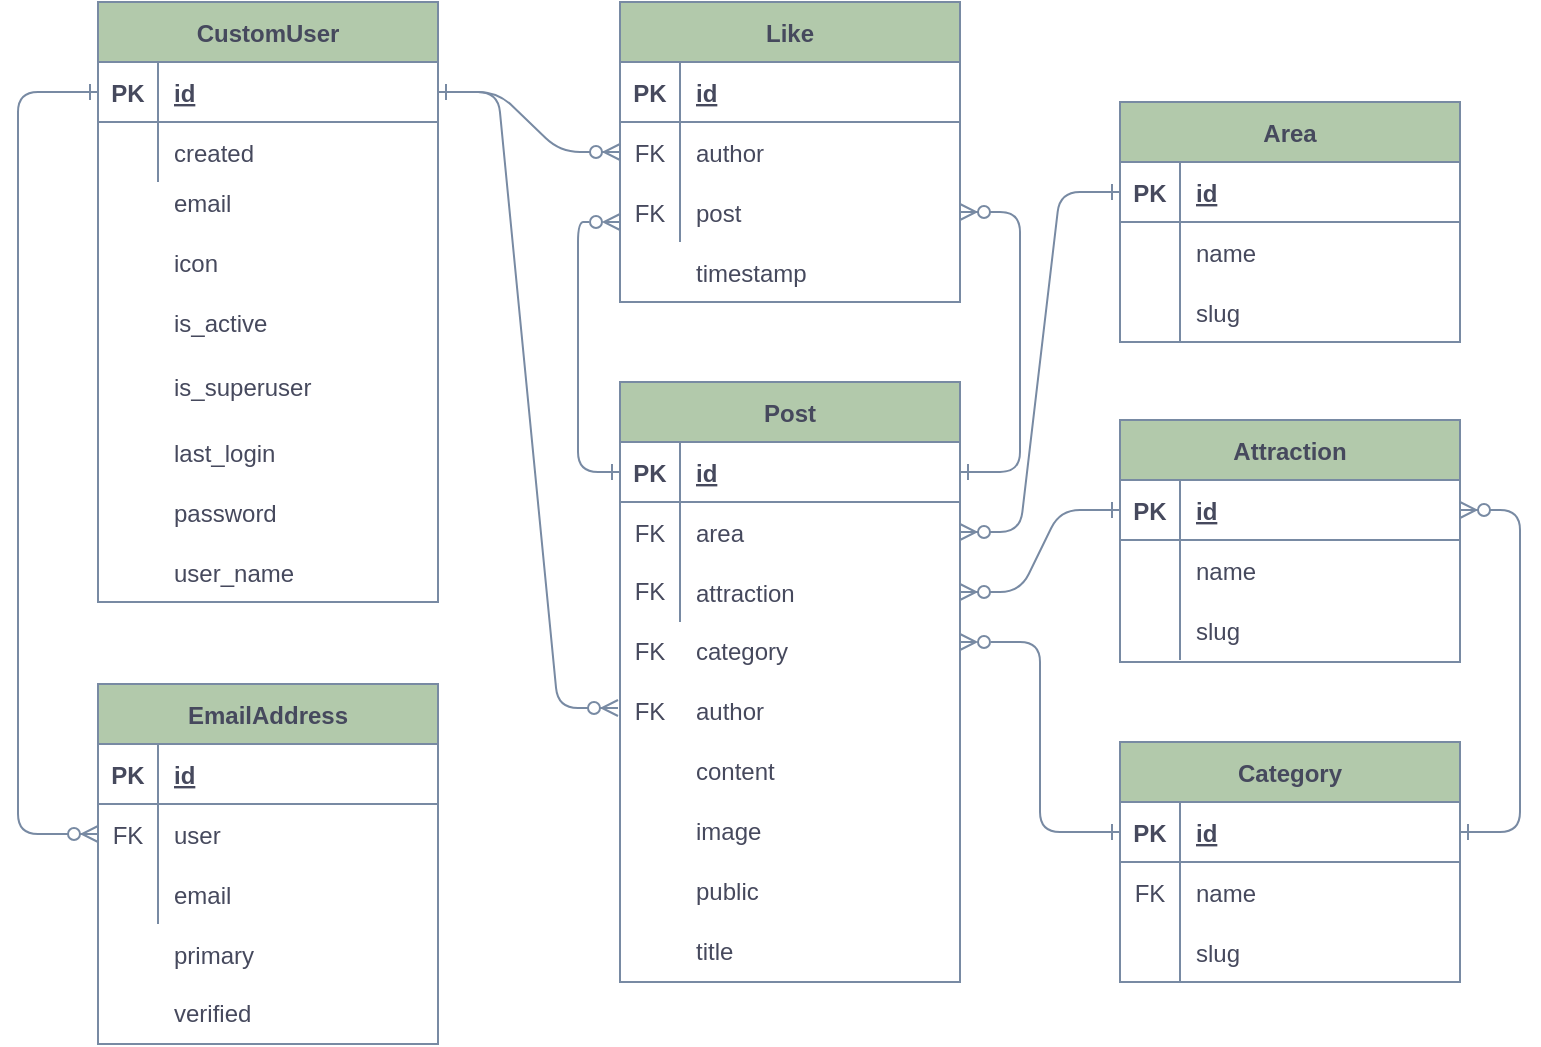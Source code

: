 <mxfile version="15.3.1" type="device"><diagram id="R2lEEEUBdFMjLlhIrx00" name="Page-1"><mxGraphModel dx="1426" dy="717" grid="1" gridSize="10" guides="1" tooltips="1" connect="1" arrows="1" fold="1" page="1" pageScale="1" pageWidth="850" pageHeight="1100" math="0" shadow="0" extFonts="Permanent Marker^https://fonts.googleapis.com/css?family=Permanent+Marker"><root><mxCell id="0"/><mxCell id="1" parent="0"/><mxCell id="C-vyLk0tnHw3VtMMgP7b-1" value="" style="edgeStyle=entityRelationEdgeStyle;endArrow=ERzeroToMany;startArrow=ERone;endFill=1;startFill=0;exitX=1;exitY=0.5;exitDx=0;exitDy=0;strokeColor=#788AA3;fontColor=#46495D;" parent="1" source="C-vyLk0tnHw3VtMMgP7b-24" target="C-vyLk0tnHw3VtMMgP7b-6" edge="1"><mxGeometry width="100" height="100" relative="1" as="geometry"><mxPoint x="300" y="720" as="sourcePoint"/><mxPoint x="400" y="620" as="targetPoint"/></mxGeometry></mxCell><mxCell id="C-vyLk0tnHw3VtMMgP7b-12" value="" style="edgeStyle=entityRelationEdgeStyle;endArrow=ERzeroToMany;startArrow=ERone;endFill=1;startFill=0;exitX=1;exitY=0.5;exitDx=0;exitDy=0;strokeColor=#788AA3;fontColor=#46495D;" parent="1" source="C-vyLk0tnHw3VtMMgP7b-14" target="C-vyLk0tnHw3VtMMgP7b-9" edge="1"><mxGeometry width="100" height="100" relative="1" as="geometry"><mxPoint x="511" y="470" as="sourcePoint"/><mxPoint x="351" y="205" as="targetPoint"/></mxGeometry></mxCell><mxCell id="C-vyLk0tnHw3VtMMgP7b-2" value="Like" style="shape=table;startSize=30;container=1;collapsible=1;childLayout=tableLayout;fixedRows=1;rowLines=0;fontStyle=1;align=center;resizeLast=1;fillColor=#B2C9AB;strokeColor=#788AA3;fontColor=#46495D;" parent="1" vertex="1"><mxGeometry x="341" y="120" width="170" height="150" as="geometry"/></mxCell><mxCell id="C-vyLk0tnHw3VtMMgP7b-3" value="" style="shape=partialRectangle;collapsible=0;dropTarget=0;pointerEvents=0;fillColor=none;points=[[0,0.5],[1,0.5]];portConstraint=eastwest;top=0;left=0;right=0;bottom=1;strokeColor=#788AA3;fontColor=#46495D;" parent="C-vyLk0tnHw3VtMMgP7b-2" vertex="1"><mxGeometry y="30" width="170" height="30" as="geometry"/></mxCell><mxCell id="C-vyLk0tnHw3VtMMgP7b-4" value="PK" style="shape=partialRectangle;overflow=hidden;connectable=0;fillColor=none;top=0;left=0;bottom=0;right=0;fontStyle=1;strokeColor=#788AA3;fontColor=#46495D;" parent="C-vyLk0tnHw3VtMMgP7b-3" vertex="1"><mxGeometry width="30" height="30" as="geometry"><mxRectangle width="30" height="30" as="alternateBounds"/></mxGeometry></mxCell><mxCell id="C-vyLk0tnHw3VtMMgP7b-5" value="id" style="shape=partialRectangle;overflow=hidden;connectable=0;fillColor=none;top=0;left=0;bottom=0;right=0;align=left;spacingLeft=6;fontStyle=5;strokeColor=#788AA3;fontColor=#46495D;" parent="C-vyLk0tnHw3VtMMgP7b-3" vertex="1"><mxGeometry x="30" width="140" height="30" as="geometry"><mxRectangle width="140" height="30" as="alternateBounds"/></mxGeometry></mxCell><mxCell id="C-vyLk0tnHw3VtMMgP7b-6" value="" style="shape=partialRectangle;collapsible=0;dropTarget=0;pointerEvents=0;fillColor=none;points=[[0,0.5],[1,0.5]];portConstraint=eastwest;top=0;left=0;right=0;bottom=0;strokeColor=#788AA3;fontColor=#46495D;" parent="C-vyLk0tnHw3VtMMgP7b-2" vertex="1"><mxGeometry y="60" width="170" height="30" as="geometry"/></mxCell><mxCell id="C-vyLk0tnHw3VtMMgP7b-7" value="FK" style="shape=partialRectangle;overflow=hidden;connectable=0;fillColor=none;top=0;left=0;bottom=0;right=0;strokeColor=#788AA3;fontColor=#46495D;" parent="C-vyLk0tnHw3VtMMgP7b-6" vertex="1"><mxGeometry width="30" height="30" as="geometry"><mxRectangle width="30" height="30" as="alternateBounds"/></mxGeometry></mxCell><mxCell id="C-vyLk0tnHw3VtMMgP7b-8" value="author" style="shape=partialRectangle;overflow=hidden;connectable=0;fillColor=none;top=0;left=0;bottom=0;right=0;align=left;spacingLeft=6;strokeColor=#788AA3;fontColor=#46495D;" parent="C-vyLk0tnHw3VtMMgP7b-6" vertex="1"><mxGeometry x="30" width="140" height="30" as="geometry"><mxRectangle width="140" height="30" as="alternateBounds"/></mxGeometry></mxCell><mxCell id="C-vyLk0tnHw3VtMMgP7b-9" value="" style="shape=partialRectangle;collapsible=0;dropTarget=0;pointerEvents=0;fillColor=none;points=[[0,0.5],[1,0.5]];portConstraint=eastwest;top=0;left=0;right=0;bottom=0;strokeColor=#788AA3;fontColor=#46495D;" parent="C-vyLk0tnHw3VtMMgP7b-2" vertex="1"><mxGeometry y="90" width="170" height="30" as="geometry"/></mxCell><mxCell id="C-vyLk0tnHw3VtMMgP7b-10" value="" style="shape=partialRectangle;overflow=hidden;connectable=0;fillColor=none;top=0;left=0;bottom=0;right=0;strokeColor=#788AA3;fontColor=#46495D;" parent="C-vyLk0tnHw3VtMMgP7b-9" vertex="1"><mxGeometry width="30" height="30" as="geometry"><mxRectangle width="30" height="30" as="alternateBounds"/></mxGeometry></mxCell><mxCell id="C-vyLk0tnHw3VtMMgP7b-11" value="post" style="shape=partialRectangle;overflow=hidden;connectable=0;fillColor=none;top=0;left=0;bottom=0;right=0;align=left;spacingLeft=6;strokeColor=#788AA3;fontColor=#46495D;" parent="C-vyLk0tnHw3VtMMgP7b-9" vertex="1"><mxGeometry x="30" width="140" height="30" as="geometry"><mxRectangle width="140" height="30" as="alternateBounds"/></mxGeometry></mxCell><mxCell id="C-vyLk0tnHw3VtMMgP7b-13" value="Post" style="shape=table;startSize=30;container=1;collapsible=1;childLayout=tableLayout;fixedRows=1;rowLines=0;fontStyle=1;align=center;resizeLast=1;fillColor=#B2C9AB;strokeColor=#788AA3;fontColor=#46495D;" parent="1" vertex="1"><mxGeometry x="341" y="310" width="170" height="300" as="geometry"/></mxCell><mxCell id="C-vyLk0tnHw3VtMMgP7b-14" value="" style="shape=partialRectangle;collapsible=0;dropTarget=0;pointerEvents=0;fillColor=none;points=[[0,0.5],[1,0.5]];portConstraint=eastwest;top=0;left=0;right=0;bottom=1;strokeColor=#788AA3;fontColor=#46495D;" parent="C-vyLk0tnHw3VtMMgP7b-13" vertex="1"><mxGeometry y="30" width="170" height="30" as="geometry"/></mxCell><mxCell id="C-vyLk0tnHw3VtMMgP7b-15" value="PK" style="shape=partialRectangle;overflow=hidden;connectable=0;fillColor=none;top=0;left=0;bottom=0;right=0;fontStyle=1;strokeColor=#788AA3;fontColor=#46495D;" parent="C-vyLk0tnHw3VtMMgP7b-14" vertex="1"><mxGeometry width="30" height="30" as="geometry"><mxRectangle width="30" height="30" as="alternateBounds"/></mxGeometry></mxCell><mxCell id="C-vyLk0tnHw3VtMMgP7b-16" value="id" style="shape=partialRectangle;overflow=hidden;connectable=0;fillColor=none;top=0;left=0;bottom=0;right=0;align=left;spacingLeft=6;fontStyle=5;strokeColor=#788AA3;fontColor=#46495D;" parent="C-vyLk0tnHw3VtMMgP7b-14" vertex="1"><mxGeometry x="30" width="140" height="30" as="geometry"><mxRectangle width="140" height="30" as="alternateBounds"/></mxGeometry></mxCell><mxCell id="C-vyLk0tnHw3VtMMgP7b-17" value="" style="shape=partialRectangle;collapsible=0;dropTarget=0;pointerEvents=0;fillColor=none;points=[[0,0.5],[1,0.5]];portConstraint=eastwest;top=0;left=0;right=0;bottom=0;strokeColor=#788AA3;fontColor=#46495D;" parent="C-vyLk0tnHw3VtMMgP7b-13" vertex="1"><mxGeometry y="60" width="170" height="30" as="geometry"/></mxCell><mxCell id="C-vyLk0tnHw3VtMMgP7b-18" value="FK" style="shape=partialRectangle;overflow=hidden;connectable=0;fillColor=none;top=0;left=0;bottom=0;right=0;strokeColor=#788AA3;fontColor=#46495D;" parent="C-vyLk0tnHw3VtMMgP7b-17" vertex="1"><mxGeometry width="30" height="30" as="geometry"><mxRectangle width="30" height="30" as="alternateBounds"/></mxGeometry></mxCell><mxCell id="C-vyLk0tnHw3VtMMgP7b-19" value="area" style="shape=partialRectangle;overflow=hidden;connectable=0;fillColor=none;top=0;left=0;bottom=0;right=0;align=left;spacingLeft=6;strokeColor=#788AA3;fontColor=#46495D;" parent="C-vyLk0tnHw3VtMMgP7b-17" vertex="1"><mxGeometry x="30" width="140" height="30" as="geometry"><mxRectangle width="140" height="30" as="alternateBounds"/></mxGeometry></mxCell><mxCell id="C-vyLk0tnHw3VtMMgP7b-20" value="" style="shape=partialRectangle;collapsible=0;dropTarget=0;pointerEvents=0;fillColor=none;points=[[0,0.5],[1,0.5]];portConstraint=eastwest;top=0;left=0;right=0;bottom=0;strokeColor=#788AA3;fontColor=#46495D;" parent="C-vyLk0tnHw3VtMMgP7b-13" vertex="1"><mxGeometry y="90" width="170" height="30" as="geometry"/></mxCell><mxCell id="C-vyLk0tnHw3VtMMgP7b-21" value="" style="shape=partialRectangle;overflow=hidden;connectable=0;fillColor=none;top=0;left=0;bottom=0;right=0;strokeColor=#788AA3;fontColor=#46495D;" parent="C-vyLk0tnHw3VtMMgP7b-20" vertex="1"><mxGeometry width="30" height="30" as="geometry"><mxRectangle width="30" height="30" as="alternateBounds"/></mxGeometry></mxCell><mxCell id="C-vyLk0tnHw3VtMMgP7b-22" value="attraction" style="shape=partialRectangle;overflow=hidden;connectable=0;fillColor=none;top=0;left=0;bottom=0;right=0;align=left;spacingLeft=6;shadow=1;strokeColor=#788AA3;fontColor=#46495D;" parent="C-vyLk0tnHw3VtMMgP7b-20" vertex="1"><mxGeometry x="30" width="140" height="30" as="geometry"><mxRectangle width="140" height="30" as="alternateBounds"/></mxGeometry></mxCell><mxCell id="C-vyLk0tnHw3VtMMgP7b-23" value="CustomUser" style="shape=table;startSize=30;container=1;collapsible=1;childLayout=tableLayout;fixedRows=1;rowLines=0;fontStyle=1;align=center;resizeLast=1;fillColor=#B2C9AB;strokeColor=#788AA3;fontColor=#46495D;" parent="1" vertex="1"><mxGeometry x="80" y="120" width="170" height="300" as="geometry"/></mxCell><mxCell id="C-vyLk0tnHw3VtMMgP7b-24" value="" style="shape=partialRectangle;collapsible=0;dropTarget=0;pointerEvents=0;fillColor=none;points=[[0,0.5],[1,0.5]];portConstraint=eastwest;top=0;left=0;right=0;bottom=1;strokeColor=#788AA3;fontColor=#46495D;" parent="C-vyLk0tnHw3VtMMgP7b-23" vertex="1"><mxGeometry y="30" width="170" height="30" as="geometry"/></mxCell><mxCell id="C-vyLk0tnHw3VtMMgP7b-25" value="PK" style="shape=partialRectangle;overflow=hidden;connectable=0;fillColor=none;top=0;left=0;bottom=0;right=0;fontStyle=1;strokeColor=#788AA3;fontColor=#46495D;" parent="C-vyLk0tnHw3VtMMgP7b-24" vertex="1"><mxGeometry width="30" height="30" as="geometry"><mxRectangle width="30" height="30" as="alternateBounds"/></mxGeometry></mxCell><mxCell id="C-vyLk0tnHw3VtMMgP7b-26" value="id" style="shape=partialRectangle;overflow=hidden;connectable=0;fillColor=none;top=0;left=0;bottom=0;right=0;align=left;spacingLeft=6;fontStyle=5;strokeColor=#788AA3;fontColor=#46495D;" parent="C-vyLk0tnHw3VtMMgP7b-24" vertex="1"><mxGeometry x="30" width="140" height="30" as="geometry"><mxRectangle width="140" height="30" as="alternateBounds"/></mxGeometry></mxCell><mxCell id="C-vyLk0tnHw3VtMMgP7b-27" value="" style="shape=partialRectangle;collapsible=0;dropTarget=0;pointerEvents=0;fillColor=none;points=[[0,0.5],[1,0.5]];portConstraint=eastwest;top=0;left=0;right=0;bottom=0;strokeColor=#788AA3;fontColor=#46495D;" parent="C-vyLk0tnHw3VtMMgP7b-23" vertex="1"><mxGeometry y="60" width="170" height="30" as="geometry"/></mxCell><mxCell id="C-vyLk0tnHw3VtMMgP7b-28" value="" style="shape=partialRectangle;overflow=hidden;connectable=0;fillColor=none;top=0;left=0;bottom=0;right=0;strokeColor=#788AA3;fontColor=#46495D;" parent="C-vyLk0tnHw3VtMMgP7b-27" vertex="1"><mxGeometry width="30" height="30" as="geometry"><mxRectangle width="30" height="30" as="alternateBounds"/></mxGeometry></mxCell><mxCell id="C-vyLk0tnHw3VtMMgP7b-29" value="created" style="shape=partialRectangle;overflow=hidden;connectable=0;fillColor=none;top=0;left=0;bottom=0;right=0;align=left;spacingLeft=6;strokeColor=#788AA3;fontColor=#46495D;" parent="C-vyLk0tnHw3VtMMgP7b-27" vertex="1"><mxGeometry x="30" width="140" height="30" as="geometry"><mxRectangle width="140" height="30" as="alternateBounds"/></mxGeometry></mxCell><mxCell id="5SbqffN7BjG2c8oeUXk3-1" value="email" style="shape=partialRectangle;overflow=hidden;connectable=0;fillColor=none;top=0;left=0;bottom=0;right=0;align=left;spacingLeft=6;strokeColor=#788AA3;fontColor=#46495D;" vertex="1" parent="1"><mxGeometry x="110" y="205" width="120" height="30" as="geometry"><mxRectangle width="220" height="30" as="alternateBounds"/></mxGeometry></mxCell><mxCell id="5SbqffN7BjG2c8oeUXk3-2" value="icon" style="shape=partialRectangle;overflow=hidden;connectable=0;fillColor=none;top=0;left=0;bottom=0;right=0;align=left;spacingLeft=6;strokeColor=#788AA3;fontColor=#46495D;" vertex="1" parent="1"><mxGeometry x="110" y="235" width="120" height="30" as="geometry"><mxRectangle width="220" height="30" as="alternateBounds"/></mxGeometry></mxCell><mxCell id="5SbqffN7BjG2c8oeUXk3-3" value="is_active" style="shape=partialRectangle;overflow=hidden;connectable=0;fillColor=none;top=0;left=0;bottom=0;right=0;align=left;spacingLeft=6;strokeColor=#788AA3;fontColor=#46495D;" vertex="1" parent="1"><mxGeometry x="110" y="265" width="130" height="30" as="geometry"><mxRectangle width="220" height="30" as="alternateBounds"/></mxGeometry></mxCell><mxCell id="5SbqffN7BjG2c8oeUXk3-4" value="is_superuser" style="shape=partialRectangle;overflow=hidden;connectable=0;fillColor=none;top=0;left=0;bottom=0;right=0;align=left;spacingLeft=6;strokeColor=#788AA3;fontColor=#46495D;" vertex="1" parent="1"><mxGeometry x="110" y="297" width="130" height="30" as="geometry"><mxRectangle width="220" height="30" as="alternateBounds"/></mxGeometry></mxCell><mxCell id="5SbqffN7BjG2c8oeUXk3-5" value="last_login" style="shape=partialRectangle;overflow=hidden;connectable=0;fillColor=none;top=0;left=0;bottom=0;right=0;align=left;spacingLeft=6;strokeColor=#788AA3;fontColor=#46495D;" vertex="1" parent="1"><mxGeometry x="110" y="330" width="130" height="30" as="geometry"><mxRectangle width="220" height="30" as="alternateBounds"/></mxGeometry></mxCell><mxCell id="5SbqffN7BjG2c8oeUXk3-6" value="password" style="shape=partialRectangle;overflow=hidden;connectable=0;fillColor=none;top=0;left=0;bottom=0;right=0;align=left;spacingLeft=6;strokeColor=#788AA3;fontColor=#46495D;" vertex="1" parent="1"><mxGeometry x="110" y="360" width="130" height="30" as="geometry"><mxRectangle width="220" height="30" as="alternateBounds"/></mxGeometry></mxCell><mxCell id="5SbqffN7BjG2c8oeUXk3-7" value="user_name" style="shape=partialRectangle;overflow=hidden;connectable=0;fillColor=none;top=0;left=0;bottom=0;right=0;align=left;spacingLeft=6;strokeColor=#788AA3;fontColor=#46495D;" vertex="1" parent="1"><mxGeometry x="110" y="390" width="130" height="30" as="geometry"><mxRectangle width="220" height="30" as="alternateBounds"/></mxGeometry></mxCell><mxCell id="5SbqffN7BjG2c8oeUXk3-8" value="timestamp" style="shape=partialRectangle;overflow=hidden;connectable=0;fillColor=none;top=0;left=0;bottom=0;right=0;align=left;spacingLeft=6;strokeColor=#788AA3;fontColor=#46495D;" vertex="1" parent="1"><mxGeometry x="371" y="240" width="140" height="30" as="geometry"><mxRectangle width="140" height="30" as="alternateBounds"/></mxGeometry></mxCell><mxCell id="5SbqffN7BjG2c8oeUXk3-9" value="category" style="shape=partialRectangle;overflow=hidden;connectable=0;fillColor=none;top=0;left=0;bottom=0;right=0;align=left;spacingLeft=6;direction=east;shadow=1;strokeColor=#788AA3;fontColor=#46495D;" vertex="1" parent="1"><mxGeometry x="371" y="429" width="140" height="30" as="geometry"><mxRectangle width="140" height="30" as="alternateBounds"/></mxGeometry></mxCell><mxCell id="5SbqffN7BjG2c8oeUXk3-10" value="author" style="shape=partialRectangle;overflow=hidden;connectable=0;fillColor=none;top=0;left=0;bottom=0;right=0;align=left;spacingLeft=6;strokeColor=#788AA3;fontColor=#46495D;" vertex="1" parent="1"><mxGeometry x="371" y="459" width="140" height="30" as="geometry"><mxRectangle width="140" height="30" as="alternateBounds"/></mxGeometry></mxCell><mxCell id="5SbqffN7BjG2c8oeUXk3-11" value="content" style="shape=partialRectangle;overflow=hidden;connectable=0;fillColor=none;top=0;left=0;bottom=0;right=0;align=left;spacingLeft=6;strokeColor=#788AA3;fontColor=#46495D;" vertex="1" parent="1"><mxGeometry x="371" y="489" width="140" height="30" as="geometry"><mxRectangle width="140" height="30" as="alternateBounds"/></mxGeometry></mxCell><mxCell id="5SbqffN7BjG2c8oeUXk3-12" value="image" style="shape=partialRectangle;overflow=hidden;connectable=0;fillColor=none;top=0;left=0;bottom=0;right=0;align=left;spacingLeft=6;strokeColor=#788AA3;fontColor=#46495D;" vertex="1" parent="1"><mxGeometry x="371" y="519" width="140" height="30" as="geometry"><mxRectangle width="140" height="30" as="alternateBounds"/></mxGeometry></mxCell><mxCell id="5SbqffN7BjG2c8oeUXk3-13" value="public" style="shape=partialRectangle;overflow=hidden;connectable=0;fillColor=none;top=0;left=0;bottom=0;right=0;align=left;spacingLeft=6;strokeColor=#788AA3;fontColor=#46495D;" vertex="1" parent="1"><mxGeometry x="371" y="549" width="140" height="30" as="geometry"><mxRectangle width="140" height="30" as="alternateBounds"/></mxGeometry></mxCell><mxCell id="5SbqffN7BjG2c8oeUXk3-14" value="title" style="shape=partialRectangle;overflow=hidden;connectable=0;fillColor=none;top=0;left=0;bottom=0;right=0;align=left;spacingLeft=6;strokeColor=#788AA3;fontColor=#46495D;" vertex="1" parent="1"><mxGeometry x="371" y="579" width="140" height="30" as="geometry"><mxRectangle width="140" height="30" as="alternateBounds"/></mxGeometry></mxCell><mxCell id="5SbqffN7BjG2c8oeUXk3-17" value="" style="edgeStyle=entityRelationEdgeStyle;endArrow=ERzeroToMany;startArrow=ERone;endFill=1;startFill=0;exitX=1;exitY=0.5;exitDx=0;exitDy=0;strokeColor=#788AA3;fontColor=#46495D;" edge="1" parent="1"><mxGeometry width="100" height="100" relative="1" as="geometry"><mxPoint x="250" y="165" as="sourcePoint"/><mxPoint x="340" y="473" as="targetPoint"/></mxGeometry></mxCell><mxCell id="5SbqffN7BjG2c8oeUXk3-18" value="FK" style="shape=partialRectangle;overflow=hidden;connectable=0;fillColor=none;top=0;left=0;bottom=0;right=0;strokeColor=#788AA3;fontColor=#46495D;" vertex="1" parent="1"><mxGeometry x="341" y="399" width="30" height="30" as="geometry"><mxRectangle width="30" height="30" as="alternateBounds"/></mxGeometry></mxCell><mxCell id="5SbqffN7BjG2c8oeUXk3-19" value="FK" style="shape=partialRectangle;overflow=hidden;connectable=0;fillColor=none;top=0;left=0;bottom=0;right=0;strokeColor=#788AA3;fontColor=#46495D;" vertex="1" parent="1"><mxGeometry x="341" y="429" width="30" height="30" as="geometry"><mxRectangle width="30" height="30" as="alternateBounds"/></mxGeometry></mxCell><mxCell id="5SbqffN7BjG2c8oeUXk3-21" value="FK" style="shape=partialRectangle;overflow=hidden;connectable=0;fillColor=none;top=0;left=0;bottom=0;right=0;strokeColor=#788AA3;fontColor=#46495D;" vertex="1" parent="1"><mxGeometry x="341" y="459" width="30" height="30" as="geometry"><mxRectangle width="30" height="30" as="alternateBounds"/></mxGeometry></mxCell><mxCell id="5SbqffN7BjG2c8oeUXk3-22" value="EmailAddress" style="shape=table;startSize=30;container=1;collapsible=1;childLayout=tableLayout;fixedRows=1;rowLines=0;fontStyle=1;align=center;resizeLast=1;fillColor=#B2C9AB;strokeColor=#788AA3;fontColor=#46495D;" vertex="1" parent="1"><mxGeometry x="80" y="461" width="170" height="180" as="geometry"/></mxCell><mxCell id="5SbqffN7BjG2c8oeUXk3-23" value="" style="shape=partialRectangle;collapsible=0;dropTarget=0;pointerEvents=0;fillColor=none;points=[[0,0.5],[1,0.5]];portConstraint=eastwest;top=0;left=0;right=0;bottom=1;strokeColor=#788AA3;fontColor=#46495D;" vertex="1" parent="5SbqffN7BjG2c8oeUXk3-22"><mxGeometry y="30" width="170" height="30" as="geometry"/></mxCell><mxCell id="5SbqffN7BjG2c8oeUXk3-24" value="PK" style="shape=partialRectangle;overflow=hidden;connectable=0;fillColor=none;top=0;left=0;bottom=0;right=0;fontStyle=1;strokeColor=#788AA3;fontColor=#46495D;" vertex="1" parent="5SbqffN7BjG2c8oeUXk3-23"><mxGeometry width="30" height="30" as="geometry"><mxRectangle width="30" height="30" as="alternateBounds"/></mxGeometry></mxCell><mxCell id="5SbqffN7BjG2c8oeUXk3-25" value="id" style="shape=partialRectangle;overflow=hidden;connectable=0;fillColor=none;top=0;left=0;bottom=0;right=0;align=left;spacingLeft=6;fontStyle=5;strokeColor=#788AA3;fontColor=#46495D;" vertex="1" parent="5SbqffN7BjG2c8oeUXk3-23"><mxGeometry x="30" width="140" height="30" as="geometry"><mxRectangle width="140" height="30" as="alternateBounds"/></mxGeometry></mxCell><mxCell id="5SbqffN7BjG2c8oeUXk3-26" value="" style="shape=partialRectangle;collapsible=0;dropTarget=0;pointerEvents=0;fillColor=none;points=[[0,0.5],[1,0.5]];portConstraint=eastwest;top=0;left=0;right=0;bottom=0;strokeColor=#788AA3;fontColor=#46495D;" vertex="1" parent="5SbqffN7BjG2c8oeUXk3-22"><mxGeometry y="60" width="170" height="30" as="geometry"/></mxCell><mxCell id="5SbqffN7BjG2c8oeUXk3-27" value="FK" style="shape=partialRectangle;overflow=hidden;connectable=0;fillColor=none;top=0;left=0;bottom=0;right=0;strokeColor=#788AA3;fontColor=#46495D;" vertex="1" parent="5SbqffN7BjG2c8oeUXk3-26"><mxGeometry width="30" height="30" as="geometry"><mxRectangle width="30" height="30" as="alternateBounds"/></mxGeometry></mxCell><mxCell id="5SbqffN7BjG2c8oeUXk3-28" value="user" style="shape=partialRectangle;overflow=hidden;connectable=0;fillColor=none;top=0;left=0;bottom=0;right=0;align=left;spacingLeft=6;strokeColor=#788AA3;fontColor=#46495D;" vertex="1" parent="5SbqffN7BjG2c8oeUXk3-26"><mxGeometry x="30" width="140" height="30" as="geometry"><mxRectangle width="140" height="30" as="alternateBounds"/></mxGeometry></mxCell><mxCell id="5SbqffN7BjG2c8oeUXk3-29" value="" style="shape=partialRectangle;collapsible=0;dropTarget=0;pointerEvents=0;fillColor=none;points=[[0,0.5],[1,0.5]];portConstraint=eastwest;top=0;left=0;right=0;bottom=0;strokeColor=#788AA3;fontColor=#46495D;" vertex="1" parent="5SbqffN7BjG2c8oeUXk3-22"><mxGeometry y="90" width="170" height="30" as="geometry"/></mxCell><mxCell id="5SbqffN7BjG2c8oeUXk3-30" value="" style="shape=partialRectangle;overflow=hidden;connectable=0;fillColor=none;top=0;left=0;bottom=0;right=0;strokeColor=#788AA3;fontColor=#46495D;" vertex="1" parent="5SbqffN7BjG2c8oeUXk3-29"><mxGeometry width="30" height="30" as="geometry"><mxRectangle width="30" height="30" as="alternateBounds"/></mxGeometry></mxCell><mxCell id="5SbqffN7BjG2c8oeUXk3-31" value="email" style="shape=partialRectangle;overflow=hidden;connectable=0;fillColor=none;top=0;left=0;bottom=0;right=0;align=left;spacingLeft=6;strokeColor=#788AA3;fontColor=#46495D;" vertex="1" parent="5SbqffN7BjG2c8oeUXk3-29"><mxGeometry x="30" width="140" height="30" as="geometry"><mxRectangle width="140" height="30" as="alternateBounds"/></mxGeometry></mxCell><mxCell id="5SbqffN7BjG2c8oeUXk3-32" value="primary" style="shape=partialRectangle;overflow=hidden;connectable=0;fillColor=none;top=0;left=0;bottom=0;right=0;align=left;spacingLeft=6;strokeColor=#788AA3;fontColor=#46495D;" vertex="1" parent="1"><mxGeometry x="110" y="581" width="140" height="30" as="geometry"><mxRectangle width="140" height="30" as="alternateBounds"/></mxGeometry></mxCell><mxCell id="5SbqffN7BjG2c8oeUXk3-35" value="verified" style="shape=partialRectangle;overflow=hidden;connectable=0;fillColor=none;top=0;left=0;bottom=0;right=0;align=left;spacingLeft=6;strokeColor=#788AA3;fontColor=#46495D;" vertex="1" parent="1"><mxGeometry x="110" y="610" width="140" height="30" as="geometry"><mxRectangle width="140" height="30" as="alternateBounds"/></mxGeometry></mxCell><mxCell id="5SbqffN7BjG2c8oeUXk3-38" value="" style="edgeStyle=orthogonalEdgeStyle;endArrow=ERzeroToMany;startArrow=ERone;endFill=1;startFill=0;exitX=0;exitY=0.5;exitDx=0;exitDy=0;entryX=0;entryY=0.5;entryDx=0;entryDy=0;rounded=1;strokeColor=#788AA3;fontColor=#46495D;" edge="1" parent="1" source="C-vyLk0tnHw3VtMMgP7b-24" target="5SbqffN7BjG2c8oeUXk3-26"><mxGeometry width="100" height="100" relative="1" as="geometry"><mxPoint x="660" y="370" as="sourcePoint"/><mxPoint x="720" y="280" as="targetPoint"/><Array as="points"><mxPoint x="40" y="165"/><mxPoint x="40" y="536"/></Array></mxGeometry></mxCell><mxCell id="5SbqffN7BjG2c8oeUXk3-45" value="FK" style="shape=partialRectangle;overflow=hidden;connectable=0;fillColor=none;top=0;left=0;bottom=0;right=0;strokeColor=#788AA3;fontColor=#46495D;" vertex="1" parent="1"><mxGeometry x="341" y="210" width="30" height="30" as="geometry"><mxRectangle width="30" height="30" as="alternateBounds"/></mxGeometry></mxCell><mxCell id="5SbqffN7BjG2c8oeUXk3-46" value="Area" style="shape=table;startSize=30;container=1;collapsible=1;childLayout=tableLayout;fixedRows=1;rowLines=0;fontStyle=1;align=center;resizeLast=1;fillColor=#B2C9AB;strokeColor=#788AA3;fontColor=#46495D;" vertex="1" parent="1"><mxGeometry x="591" y="170" width="170" height="120" as="geometry"/></mxCell><mxCell id="5SbqffN7BjG2c8oeUXk3-47" value="" style="shape=partialRectangle;collapsible=0;dropTarget=0;pointerEvents=0;fillColor=none;points=[[0,0.5],[1,0.5]];portConstraint=eastwest;top=0;left=0;right=0;bottom=1;strokeColor=#788AA3;fontColor=#46495D;" vertex="1" parent="5SbqffN7BjG2c8oeUXk3-46"><mxGeometry y="30" width="170" height="30" as="geometry"/></mxCell><mxCell id="5SbqffN7BjG2c8oeUXk3-48" value="PK" style="shape=partialRectangle;overflow=hidden;connectable=0;fillColor=none;top=0;left=0;bottom=0;right=0;fontStyle=1;strokeColor=#788AA3;fontColor=#46495D;" vertex="1" parent="5SbqffN7BjG2c8oeUXk3-47"><mxGeometry width="30" height="30" as="geometry"><mxRectangle width="30" height="30" as="alternateBounds"/></mxGeometry></mxCell><mxCell id="5SbqffN7BjG2c8oeUXk3-49" value="id" style="shape=partialRectangle;overflow=hidden;connectable=0;fillColor=none;top=0;left=0;bottom=0;right=0;align=left;spacingLeft=6;fontStyle=5;strokeColor=#788AA3;fontColor=#46495D;" vertex="1" parent="5SbqffN7BjG2c8oeUXk3-47"><mxGeometry x="30" width="140" height="30" as="geometry"><mxRectangle width="140" height="30" as="alternateBounds"/></mxGeometry></mxCell><mxCell id="5SbqffN7BjG2c8oeUXk3-50" value="" style="shape=partialRectangle;collapsible=0;dropTarget=0;pointerEvents=0;fillColor=none;points=[[0,0.5],[1,0.5]];portConstraint=eastwest;top=0;left=0;right=0;bottom=0;strokeColor=#788AA3;fontColor=#46495D;" vertex="1" parent="5SbqffN7BjG2c8oeUXk3-46"><mxGeometry y="60" width="170" height="30" as="geometry"/></mxCell><mxCell id="5SbqffN7BjG2c8oeUXk3-51" value="" style="shape=partialRectangle;overflow=hidden;connectable=0;fillColor=none;top=0;left=0;bottom=0;right=0;strokeColor=#788AA3;fontColor=#46495D;" vertex="1" parent="5SbqffN7BjG2c8oeUXk3-50"><mxGeometry width="30" height="30" as="geometry"><mxRectangle width="30" height="30" as="alternateBounds"/></mxGeometry></mxCell><mxCell id="5SbqffN7BjG2c8oeUXk3-52" value="name" style="shape=partialRectangle;overflow=hidden;connectable=0;fillColor=none;top=0;left=0;bottom=0;right=0;align=left;spacingLeft=6;strokeColor=#788AA3;fontColor=#46495D;" vertex="1" parent="5SbqffN7BjG2c8oeUXk3-50"><mxGeometry x="30" width="140" height="30" as="geometry"><mxRectangle width="140" height="30" as="alternateBounds"/></mxGeometry></mxCell><mxCell id="5SbqffN7BjG2c8oeUXk3-53" value="" style="shape=partialRectangle;collapsible=0;dropTarget=0;pointerEvents=0;fillColor=none;points=[[0,0.5],[1,0.5]];portConstraint=eastwest;top=0;left=0;right=0;bottom=0;strokeColor=#788AA3;fontColor=#46495D;" vertex="1" parent="5SbqffN7BjG2c8oeUXk3-46"><mxGeometry y="90" width="170" height="30" as="geometry"/></mxCell><mxCell id="5SbqffN7BjG2c8oeUXk3-54" value="" style="shape=partialRectangle;overflow=hidden;connectable=0;fillColor=none;top=0;left=0;bottom=0;right=0;strokeColor=#788AA3;fontColor=#46495D;" vertex="1" parent="5SbqffN7BjG2c8oeUXk3-53"><mxGeometry width="30" height="30" as="geometry"><mxRectangle width="30" height="30" as="alternateBounds"/></mxGeometry></mxCell><mxCell id="5SbqffN7BjG2c8oeUXk3-55" value="slug" style="shape=partialRectangle;overflow=hidden;connectable=0;fillColor=none;top=0;left=0;bottom=0;right=0;align=left;spacingLeft=6;strokeColor=#788AA3;fontColor=#46495D;" vertex="1" parent="5SbqffN7BjG2c8oeUXk3-53"><mxGeometry x="30" width="140" height="30" as="geometry"><mxRectangle width="140" height="30" as="alternateBounds"/></mxGeometry></mxCell><mxCell id="5SbqffN7BjG2c8oeUXk3-58" value="Attraction" style="shape=table;startSize=30;container=1;collapsible=1;childLayout=tableLayout;fixedRows=1;rowLines=0;fontStyle=1;align=center;resizeLast=1;fillColor=#B2C9AB;strokeColor=#788AA3;fontColor=#46495D;" vertex="1" parent="1"><mxGeometry x="591" y="329" width="170" height="121" as="geometry"/></mxCell><mxCell id="5SbqffN7BjG2c8oeUXk3-59" value="" style="shape=partialRectangle;collapsible=0;dropTarget=0;pointerEvents=0;fillColor=none;points=[[0,0.5],[1,0.5]];portConstraint=eastwest;top=0;left=0;right=0;bottom=1;strokeColor=#788AA3;fontColor=#46495D;" vertex="1" parent="5SbqffN7BjG2c8oeUXk3-58"><mxGeometry y="30" width="170" height="30" as="geometry"/></mxCell><mxCell id="5SbqffN7BjG2c8oeUXk3-60" value="PK" style="shape=partialRectangle;overflow=hidden;connectable=0;fillColor=none;top=0;left=0;bottom=0;right=0;fontStyle=1;strokeColor=#788AA3;fontColor=#46495D;" vertex="1" parent="5SbqffN7BjG2c8oeUXk3-59"><mxGeometry width="30" height="30" as="geometry"><mxRectangle width="30" height="30" as="alternateBounds"/></mxGeometry></mxCell><mxCell id="5SbqffN7BjG2c8oeUXk3-61" value="id" style="shape=partialRectangle;overflow=hidden;connectable=0;fillColor=none;top=0;left=0;bottom=0;right=0;align=left;spacingLeft=6;fontStyle=5;strokeColor=#788AA3;fontColor=#46495D;" vertex="1" parent="5SbqffN7BjG2c8oeUXk3-59"><mxGeometry x="30" width="140" height="30" as="geometry"><mxRectangle width="140" height="30" as="alternateBounds"/></mxGeometry></mxCell><mxCell id="5SbqffN7BjG2c8oeUXk3-62" value="" style="shape=partialRectangle;collapsible=0;dropTarget=0;pointerEvents=0;fillColor=none;points=[[0,0.5],[1,0.5]];portConstraint=eastwest;top=0;left=0;right=0;bottom=0;strokeColor=#788AA3;fontColor=#46495D;" vertex="1" parent="5SbqffN7BjG2c8oeUXk3-58"><mxGeometry y="60" width="170" height="30" as="geometry"/></mxCell><mxCell id="5SbqffN7BjG2c8oeUXk3-63" value="" style="shape=partialRectangle;overflow=hidden;connectable=0;fillColor=none;top=0;left=0;bottom=0;right=0;strokeColor=#788AA3;fontColor=#46495D;" vertex="1" parent="5SbqffN7BjG2c8oeUXk3-62"><mxGeometry width="30" height="30" as="geometry"><mxRectangle width="30" height="30" as="alternateBounds"/></mxGeometry></mxCell><mxCell id="5SbqffN7BjG2c8oeUXk3-64" value="name" style="shape=partialRectangle;overflow=hidden;connectable=0;fillColor=none;top=0;left=0;bottom=0;right=0;align=left;spacingLeft=6;strokeColor=#788AA3;fontColor=#46495D;" vertex="1" parent="5SbqffN7BjG2c8oeUXk3-62"><mxGeometry x="30" width="140" height="30" as="geometry"><mxRectangle width="140" height="30" as="alternateBounds"/></mxGeometry></mxCell><mxCell id="5SbqffN7BjG2c8oeUXk3-65" value="" style="shape=partialRectangle;collapsible=0;dropTarget=0;pointerEvents=0;fillColor=none;points=[[0,0.5],[1,0.5]];portConstraint=eastwest;top=0;left=0;right=0;bottom=0;strokeColor=#788AA3;fontColor=#46495D;" vertex="1" parent="5SbqffN7BjG2c8oeUXk3-58"><mxGeometry y="90" width="170" height="30" as="geometry"/></mxCell><mxCell id="5SbqffN7BjG2c8oeUXk3-66" value="" style="shape=partialRectangle;overflow=hidden;connectable=0;fillColor=none;top=0;left=0;bottom=0;right=0;strokeColor=#788AA3;fontColor=#46495D;" vertex="1" parent="5SbqffN7BjG2c8oeUXk3-65"><mxGeometry width="30" height="30" as="geometry"><mxRectangle width="30" height="30" as="alternateBounds"/></mxGeometry></mxCell><mxCell id="5SbqffN7BjG2c8oeUXk3-67" value="slug" style="shape=partialRectangle;overflow=hidden;connectable=0;fillColor=none;top=0;left=0;bottom=0;right=0;align=left;spacingLeft=6;strokeColor=#788AA3;fontColor=#46495D;" vertex="1" parent="5SbqffN7BjG2c8oeUXk3-65"><mxGeometry x="30" width="140" height="30" as="geometry"><mxRectangle width="140" height="30" as="alternateBounds"/></mxGeometry></mxCell><mxCell id="5SbqffN7BjG2c8oeUXk3-70" value="Category" style="shape=table;startSize=30;container=1;collapsible=1;childLayout=tableLayout;fixedRows=1;rowLines=0;fontStyle=1;align=center;resizeLast=1;fillColor=#B2C9AB;strokeColor=#788AA3;fontColor=#46495D;" vertex="1" parent="1"><mxGeometry x="591" y="490" width="170" height="120" as="geometry"/></mxCell><mxCell id="5SbqffN7BjG2c8oeUXk3-71" value="" style="shape=partialRectangle;collapsible=0;dropTarget=0;pointerEvents=0;fillColor=none;points=[[0,0.5],[1,0.5]];portConstraint=eastwest;top=0;left=0;right=0;bottom=1;strokeColor=#788AA3;fontColor=#46495D;" vertex="1" parent="5SbqffN7BjG2c8oeUXk3-70"><mxGeometry y="30" width="170" height="30" as="geometry"/></mxCell><mxCell id="5SbqffN7BjG2c8oeUXk3-72" value="PK" style="shape=partialRectangle;overflow=hidden;connectable=0;fillColor=none;top=0;left=0;bottom=0;right=0;fontStyle=1;strokeColor=#788AA3;fontColor=#46495D;" vertex="1" parent="5SbqffN7BjG2c8oeUXk3-71"><mxGeometry width="30" height="30" as="geometry"><mxRectangle width="30" height="30" as="alternateBounds"/></mxGeometry></mxCell><mxCell id="5SbqffN7BjG2c8oeUXk3-73" value="id" style="shape=partialRectangle;overflow=hidden;connectable=0;fillColor=none;top=0;left=0;bottom=0;right=0;align=left;spacingLeft=6;fontStyle=5;strokeColor=#788AA3;fontColor=#46495D;" vertex="1" parent="5SbqffN7BjG2c8oeUXk3-71"><mxGeometry x="30" width="140" height="30" as="geometry"><mxRectangle width="140" height="30" as="alternateBounds"/></mxGeometry></mxCell><mxCell id="5SbqffN7BjG2c8oeUXk3-74" value="" style="shape=partialRectangle;collapsible=0;dropTarget=0;pointerEvents=0;fillColor=none;points=[[0,0.5],[1,0.5]];portConstraint=eastwest;top=0;left=0;right=0;bottom=0;strokeColor=#788AA3;fontColor=#46495D;" vertex="1" parent="5SbqffN7BjG2c8oeUXk3-70"><mxGeometry y="60" width="170" height="30" as="geometry"/></mxCell><mxCell id="5SbqffN7BjG2c8oeUXk3-75" value="FK" style="shape=partialRectangle;overflow=hidden;connectable=0;fillColor=none;top=0;left=0;bottom=0;right=0;strokeColor=#788AA3;fontColor=#46495D;" vertex="1" parent="5SbqffN7BjG2c8oeUXk3-74"><mxGeometry width="30" height="30" as="geometry"><mxRectangle width="30" height="30" as="alternateBounds"/></mxGeometry></mxCell><mxCell id="5SbqffN7BjG2c8oeUXk3-76" value="name" style="shape=partialRectangle;overflow=hidden;connectable=0;fillColor=none;top=0;left=0;bottom=0;right=0;align=left;spacingLeft=6;strokeColor=#788AA3;fontColor=#46495D;" vertex="1" parent="5SbqffN7BjG2c8oeUXk3-74"><mxGeometry x="30" width="140" height="30" as="geometry"><mxRectangle width="140" height="30" as="alternateBounds"/></mxGeometry></mxCell><mxCell id="5SbqffN7BjG2c8oeUXk3-77" value="" style="shape=partialRectangle;collapsible=0;dropTarget=0;pointerEvents=0;fillColor=none;points=[[0,0.5],[1,0.5]];portConstraint=eastwest;top=0;left=0;right=0;bottom=0;strokeColor=#788AA3;fontColor=#46495D;" vertex="1" parent="5SbqffN7BjG2c8oeUXk3-70"><mxGeometry y="90" width="170" height="30" as="geometry"/></mxCell><mxCell id="5SbqffN7BjG2c8oeUXk3-78" value="" style="shape=partialRectangle;overflow=hidden;connectable=0;fillColor=none;top=0;left=0;bottom=0;right=0;strokeColor=#788AA3;fontColor=#46495D;" vertex="1" parent="5SbqffN7BjG2c8oeUXk3-77"><mxGeometry width="30" height="30" as="geometry"><mxRectangle width="30" height="30" as="alternateBounds"/></mxGeometry></mxCell><mxCell id="5SbqffN7BjG2c8oeUXk3-79" value="slug" style="shape=partialRectangle;overflow=hidden;connectable=0;fillColor=none;top=0;left=0;bottom=0;right=0;align=left;spacingLeft=6;strokeColor=#788AA3;fontColor=#46495D;" vertex="1" parent="5SbqffN7BjG2c8oeUXk3-77"><mxGeometry x="30" width="140" height="30" as="geometry"><mxRectangle width="140" height="30" as="alternateBounds"/></mxGeometry></mxCell><mxCell id="5SbqffN7BjG2c8oeUXk3-80" value="" style="edgeStyle=entityRelationEdgeStyle;endArrow=ERzeroToMany;startArrow=ERone;endFill=1;startFill=0;entryX=1;entryY=0.5;entryDx=0;entryDy=0;exitX=0;exitY=0.5;exitDx=0;exitDy=0;strokeColor=#788AA3;fontColor=#46495D;" edge="1" parent="1" source="5SbqffN7BjG2c8oeUXk3-47" target="C-vyLk0tnHw3VtMMgP7b-17"><mxGeometry width="100" height="100" relative="1" as="geometry"><mxPoint x="741" y="244.5" as="sourcePoint"/><mxPoint x="541" y="379.5" as="targetPoint"/></mxGeometry></mxCell><mxCell id="5SbqffN7BjG2c8oeUXk3-81" value="" style="edgeStyle=entityRelationEdgeStyle;endArrow=ERzeroToMany;startArrow=ERone;endFill=1;startFill=0;entryX=1;entryY=0.5;entryDx=0;entryDy=0;exitX=0;exitY=0.5;exitDx=0;exitDy=0;strokeColor=#788AA3;fontColor=#46495D;" edge="1" parent="1" source="5SbqffN7BjG2c8oeUXk3-59" target="C-vyLk0tnHw3VtMMgP7b-20"><mxGeometry width="100" height="100" relative="1" as="geometry"><mxPoint x="591" y="225" as="sourcePoint"/><mxPoint x="521" y="395" as="targetPoint"/></mxGeometry></mxCell><mxCell id="5SbqffN7BjG2c8oeUXk3-86" value="" style="edgeStyle=entityRelationEdgeStyle;endArrow=ERzeroToMany;startArrow=ERone;endFill=1;startFill=0;entryX=1;entryY=0.5;entryDx=0;entryDy=0;strokeColor=#788AA3;fontColor=#46495D;" edge="1" parent="1" source="5SbqffN7BjG2c8oeUXk3-71" target="5SbqffN7BjG2c8oeUXk3-59"><mxGeometry width="100" height="100" relative="1" as="geometry"><mxPoint x="601" y="384" as="sourcePoint"/><mxPoint x="521" y="425" as="targetPoint"/></mxGeometry></mxCell><mxCell id="5SbqffN7BjG2c8oeUXk3-100" value="" style="endArrow=ERzeroToMany;html=1;exitX=0;exitY=0.5;exitDx=0;exitDy=0;endFill=0;startArrow=ERone;startFill=0;edgeStyle=orthogonalEdgeStyle;strokeColor=#788AA3;fontColor=#46495D;" edge="1" parent="1" source="5SbqffN7BjG2c8oeUXk3-71"><mxGeometry width="50" height="50" relative="1" as="geometry"><mxPoint x="461" y="370" as="sourcePoint"/><mxPoint x="511" y="440" as="targetPoint"/><Array as="points"><mxPoint x="551" y="535"/><mxPoint x="551" y="440"/></Array></mxGeometry></mxCell><mxCell id="5SbqffN7BjG2c8oeUXk3-101" value="" style="endArrow=ERzeroToMany;html=1;fontColor=#46495D;strokeColor=#788AA3;fillColor=#B2C9AB;edgeStyle=orthogonalEdgeStyle;exitX=0;exitY=0.5;exitDx=0;exitDy=0;startArrow=ERone;startFill=0;endFill=0;" edge="1" parent="1" source="C-vyLk0tnHw3VtMMgP7b-14"><mxGeometry width="50" height="50" relative="1" as="geometry"><mxPoint x="291" y="280" as="sourcePoint"/><mxPoint x="341" y="230" as="targetPoint"/><Array as="points"><mxPoint x="320" y="355"/><mxPoint x="320" y="230"/></Array></mxGeometry></mxCell></root></mxGraphModel></diagram></mxfile>